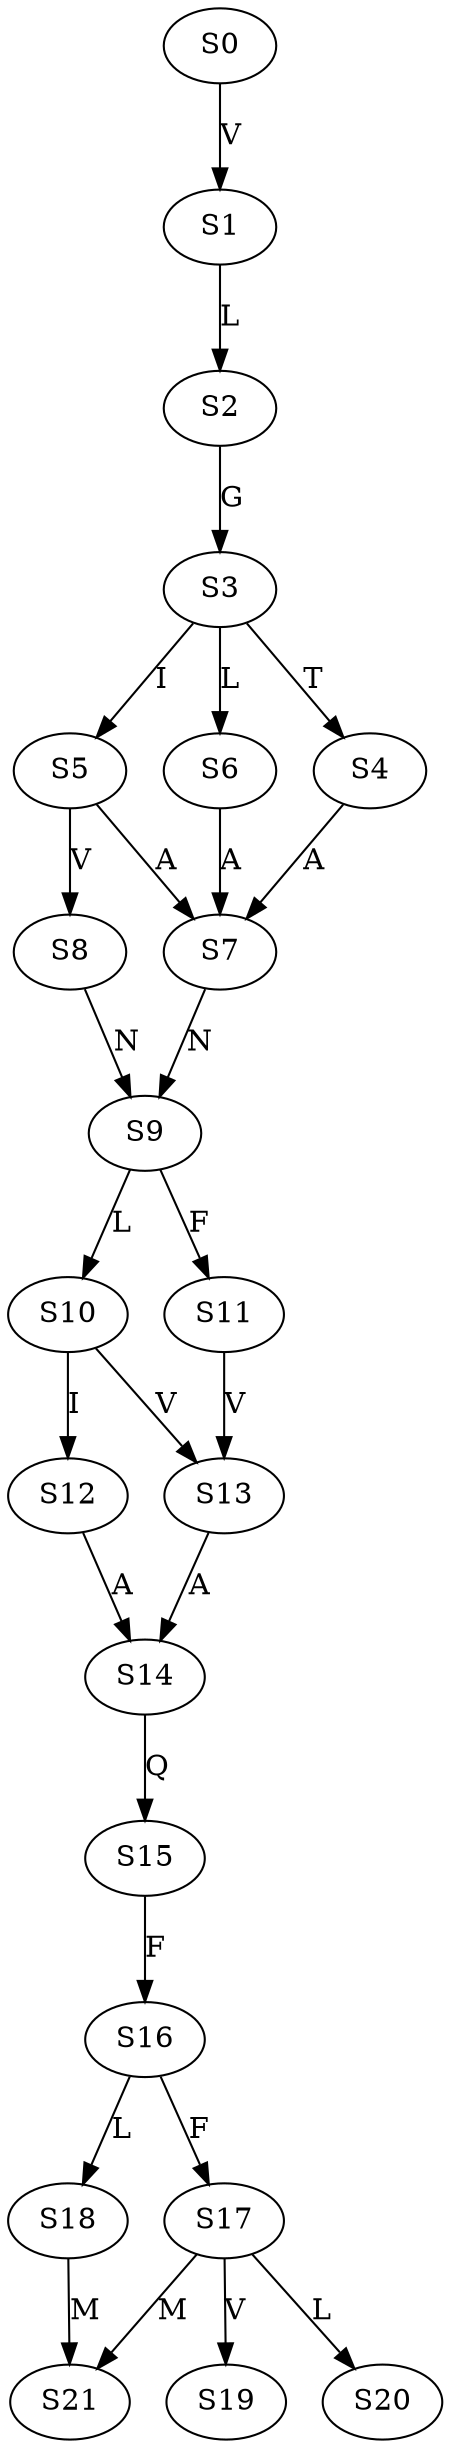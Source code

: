 strict digraph  {
	S0 -> S1 [ label = V ];
	S1 -> S2 [ label = L ];
	S2 -> S3 [ label = G ];
	S3 -> S4 [ label = T ];
	S3 -> S5 [ label = I ];
	S3 -> S6 [ label = L ];
	S4 -> S7 [ label = A ];
	S5 -> S7 [ label = A ];
	S5 -> S8 [ label = V ];
	S6 -> S7 [ label = A ];
	S7 -> S9 [ label = N ];
	S8 -> S9 [ label = N ];
	S9 -> S10 [ label = L ];
	S9 -> S11 [ label = F ];
	S10 -> S12 [ label = I ];
	S10 -> S13 [ label = V ];
	S11 -> S13 [ label = V ];
	S12 -> S14 [ label = A ];
	S13 -> S14 [ label = A ];
	S14 -> S15 [ label = Q ];
	S15 -> S16 [ label = F ];
	S16 -> S17 [ label = F ];
	S16 -> S18 [ label = L ];
	S17 -> S19 [ label = V ];
	S17 -> S20 [ label = L ];
	S17 -> S21 [ label = M ];
	S18 -> S21 [ label = M ];
}
